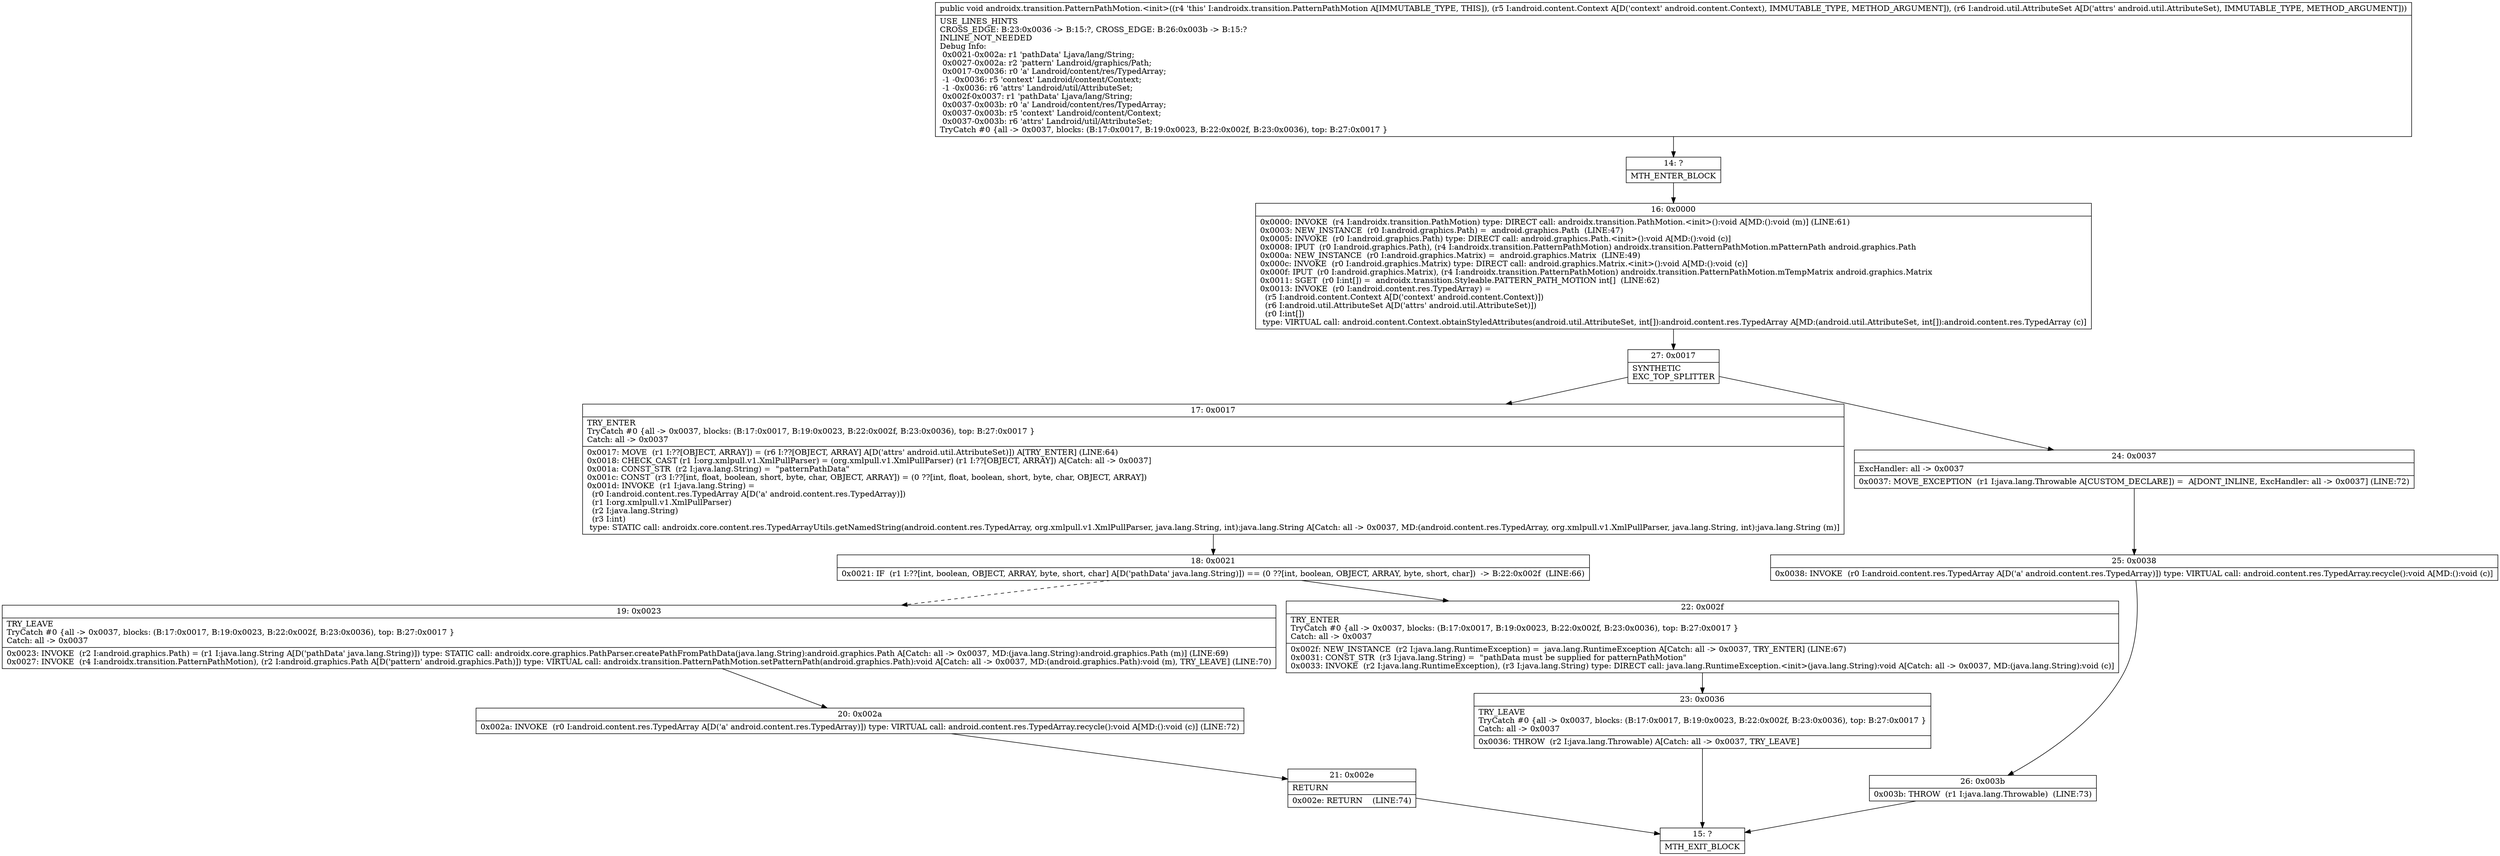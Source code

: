 digraph "CFG forandroidx.transition.PatternPathMotion.\<init\>(Landroid\/content\/Context;Landroid\/util\/AttributeSet;)V" {
Node_14 [shape=record,label="{14\:\ ?|MTH_ENTER_BLOCK\l}"];
Node_16 [shape=record,label="{16\:\ 0x0000|0x0000: INVOKE  (r4 I:androidx.transition.PathMotion) type: DIRECT call: androidx.transition.PathMotion.\<init\>():void A[MD:():void (m)] (LINE:61)\l0x0003: NEW_INSTANCE  (r0 I:android.graphics.Path) =  android.graphics.Path  (LINE:47)\l0x0005: INVOKE  (r0 I:android.graphics.Path) type: DIRECT call: android.graphics.Path.\<init\>():void A[MD:():void (c)]\l0x0008: IPUT  (r0 I:android.graphics.Path), (r4 I:androidx.transition.PatternPathMotion) androidx.transition.PatternPathMotion.mPatternPath android.graphics.Path \l0x000a: NEW_INSTANCE  (r0 I:android.graphics.Matrix) =  android.graphics.Matrix  (LINE:49)\l0x000c: INVOKE  (r0 I:android.graphics.Matrix) type: DIRECT call: android.graphics.Matrix.\<init\>():void A[MD:():void (c)]\l0x000f: IPUT  (r0 I:android.graphics.Matrix), (r4 I:androidx.transition.PatternPathMotion) androidx.transition.PatternPathMotion.mTempMatrix android.graphics.Matrix \l0x0011: SGET  (r0 I:int[]) =  androidx.transition.Styleable.PATTERN_PATH_MOTION int[]  (LINE:62)\l0x0013: INVOKE  (r0 I:android.content.res.TypedArray) = \l  (r5 I:android.content.Context A[D('context' android.content.Context)])\l  (r6 I:android.util.AttributeSet A[D('attrs' android.util.AttributeSet)])\l  (r0 I:int[])\l type: VIRTUAL call: android.content.Context.obtainStyledAttributes(android.util.AttributeSet, int[]):android.content.res.TypedArray A[MD:(android.util.AttributeSet, int[]):android.content.res.TypedArray (c)]\l}"];
Node_27 [shape=record,label="{27\:\ 0x0017|SYNTHETIC\lEXC_TOP_SPLITTER\l}"];
Node_17 [shape=record,label="{17\:\ 0x0017|TRY_ENTER\lTryCatch #0 \{all \-\> 0x0037, blocks: (B:17:0x0017, B:19:0x0023, B:22:0x002f, B:23:0x0036), top: B:27:0x0017 \}\lCatch: all \-\> 0x0037\l|0x0017: MOVE  (r1 I:??[OBJECT, ARRAY]) = (r6 I:??[OBJECT, ARRAY] A[D('attrs' android.util.AttributeSet)]) A[TRY_ENTER] (LINE:64)\l0x0018: CHECK_CAST (r1 I:org.xmlpull.v1.XmlPullParser) = (org.xmlpull.v1.XmlPullParser) (r1 I:??[OBJECT, ARRAY]) A[Catch: all \-\> 0x0037]\l0x001a: CONST_STR  (r2 I:java.lang.String) =  \"patternPathData\" \l0x001c: CONST  (r3 I:??[int, float, boolean, short, byte, char, OBJECT, ARRAY]) = (0 ??[int, float, boolean, short, byte, char, OBJECT, ARRAY]) \l0x001d: INVOKE  (r1 I:java.lang.String) = \l  (r0 I:android.content.res.TypedArray A[D('a' android.content.res.TypedArray)])\l  (r1 I:org.xmlpull.v1.XmlPullParser)\l  (r2 I:java.lang.String)\l  (r3 I:int)\l type: STATIC call: androidx.core.content.res.TypedArrayUtils.getNamedString(android.content.res.TypedArray, org.xmlpull.v1.XmlPullParser, java.lang.String, int):java.lang.String A[Catch: all \-\> 0x0037, MD:(android.content.res.TypedArray, org.xmlpull.v1.XmlPullParser, java.lang.String, int):java.lang.String (m)]\l}"];
Node_18 [shape=record,label="{18\:\ 0x0021|0x0021: IF  (r1 I:??[int, boolean, OBJECT, ARRAY, byte, short, char] A[D('pathData' java.lang.String)]) == (0 ??[int, boolean, OBJECT, ARRAY, byte, short, char])  \-\> B:22:0x002f  (LINE:66)\l}"];
Node_19 [shape=record,label="{19\:\ 0x0023|TRY_LEAVE\lTryCatch #0 \{all \-\> 0x0037, blocks: (B:17:0x0017, B:19:0x0023, B:22:0x002f, B:23:0x0036), top: B:27:0x0017 \}\lCatch: all \-\> 0x0037\l|0x0023: INVOKE  (r2 I:android.graphics.Path) = (r1 I:java.lang.String A[D('pathData' java.lang.String)]) type: STATIC call: androidx.core.graphics.PathParser.createPathFromPathData(java.lang.String):android.graphics.Path A[Catch: all \-\> 0x0037, MD:(java.lang.String):android.graphics.Path (m)] (LINE:69)\l0x0027: INVOKE  (r4 I:androidx.transition.PatternPathMotion), (r2 I:android.graphics.Path A[D('pattern' android.graphics.Path)]) type: VIRTUAL call: androidx.transition.PatternPathMotion.setPatternPath(android.graphics.Path):void A[Catch: all \-\> 0x0037, MD:(android.graphics.Path):void (m), TRY_LEAVE] (LINE:70)\l}"];
Node_20 [shape=record,label="{20\:\ 0x002a|0x002a: INVOKE  (r0 I:android.content.res.TypedArray A[D('a' android.content.res.TypedArray)]) type: VIRTUAL call: android.content.res.TypedArray.recycle():void A[MD:():void (c)] (LINE:72)\l}"];
Node_21 [shape=record,label="{21\:\ 0x002e|RETURN\l|0x002e: RETURN    (LINE:74)\l}"];
Node_15 [shape=record,label="{15\:\ ?|MTH_EXIT_BLOCK\l}"];
Node_22 [shape=record,label="{22\:\ 0x002f|TRY_ENTER\lTryCatch #0 \{all \-\> 0x0037, blocks: (B:17:0x0017, B:19:0x0023, B:22:0x002f, B:23:0x0036), top: B:27:0x0017 \}\lCatch: all \-\> 0x0037\l|0x002f: NEW_INSTANCE  (r2 I:java.lang.RuntimeException) =  java.lang.RuntimeException A[Catch: all \-\> 0x0037, TRY_ENTER] (LINE:67)\l0x0031: CONST_STR  (r3 I:java.lang.String) =  \"pathData must be supplied for patternPathMotion\" \l0x0033: INVOKE  (r2 I:java.lang.RuntimeException), (r3 I:java.lang.String) type: DIRECT call: java.lang.RuntimeException.\<init\>(java.lang.String):void A[Catch: all \-\> 0x0037, MD:(java.lang.String):void (c)]\l}"];
Node_23 [shape=record,label="{23\:\ 0x0036|TRY_LEAVE\lTryCatch #0 \{all \-\> 0x0037, blocks: (B:17:0x0017, B:19:0x0023, B:22:0x002f, B:23:0x0036), top: B:27:0x0017 \}\lCatch: all \-\> 0x0037\l|0x0036: THROW  (r2 I:java.lang.Throwable) A[Catch: all \-\> 0x0037, TRY_LEAVE]\l}"];
Node_24 [shape=record,label="{24\:\ 0x0037|ExcHandler: all \-\> 0x0037\l|0x0037: MOVE_EXCEPTION  (r1 I:java.lang.Throwable A[CUSTOM_DECLARE]) =  A[DONT_INLINE, ExcHandler: all \-\> 0x0037] (LINE:72)\l}"];
Node_25 [shape=record,label="{25\:\ 0x0038|0x0038: INVOKE  (r0 I:android.content.res.TypedArray A[D('a' android.content.res.TypedArray)]) type: VIRTUAL call: android.content.res.TypedArray.recycle():void A[MD:():void (c)]\l}"];
Node_26 [shape=record,label="{26\:\ 0x003b|0x003b: THROW  (r1 I:java.lang.Throwable)  (LINE:73)\l}"];
MethodNode[shape=record,label="{public void androidx.transition.PatternPathMotion.\<init\>((r4 'this' I:androidx.transition.PatternPathMotion A[IMMUTABLE_TYPE, THIS]), (r5 I:android.content.Context A[D('context' android.content.Context), IMMUTABLE_TYPE, METHOD_ARGUMENT]), (r6 I:android.util.AttributeSet A[D('attrs' android.util.AttributeSet), IMMUTABLE_TYPE, METHOD_ARGUMENT]))  | USE_LINES_HINTS\lCROSS_EDGE: B:23:0x0036 \-\> B:15:?, CROSS_EDGE: B:26:0x003b \-\> B:15:?\lINLINE_NOT_NEEDED\lDebug Info:\l  0x0021\-0x002a: r1 'pathData' Ljava\/lang\/String;\l  0x0027\-0x002a: r2 'pattern' Landroid\/graphics\/Path;\l  0x0017\-0x0036: r0 'a' Landroid\/content\/res\/TypedArray;\l  \-1 \-0x0036: r5 'context' Landroid\/content\/Context;\l  \-1 \-0x0036: r6 'attrs' Landroid\/util\/AttributeSet;\l  0x002f\-0x0037: r1 'pathData' Ljava\/lang\/String;\l  0x0037\-0x003b: r0 'a' Landroid\/content\/res\/TypedArray;\l  0x0037\-0x003b: r5 'context' Landroid\/content\/Context;\l  0x0037\-0x003b: r6 'attrs' Landroid\/util\/AttributeSet;\lTryCatch #0 \{all \-\> 0x0037, blocks: (B:17:0x0017, B:19:0x0023, B:22:0x002f, B:23:0x0036), top: B:27:0x0017 \}\l}"];
MethodNode -> Node_14;Node_14 -> Node_16;
Node_16 -> Node_27;
Node_27 -> Node_17;
Node_27 -> Node_24;
Node_17 -> Node_18;
Node_18 -> Node_19[style=dashed];
Node_18 -> Node_22;
Node_19 -> Node_20;
Node_20 -> Node_21;
Node_21 -> Node_15;
Node_22 -> Node_23;
Node_23 -> Node_15;
Node_24 -> Node_25;
Node_25 -> Node_26;
Node_26 -> Node_15;
}

